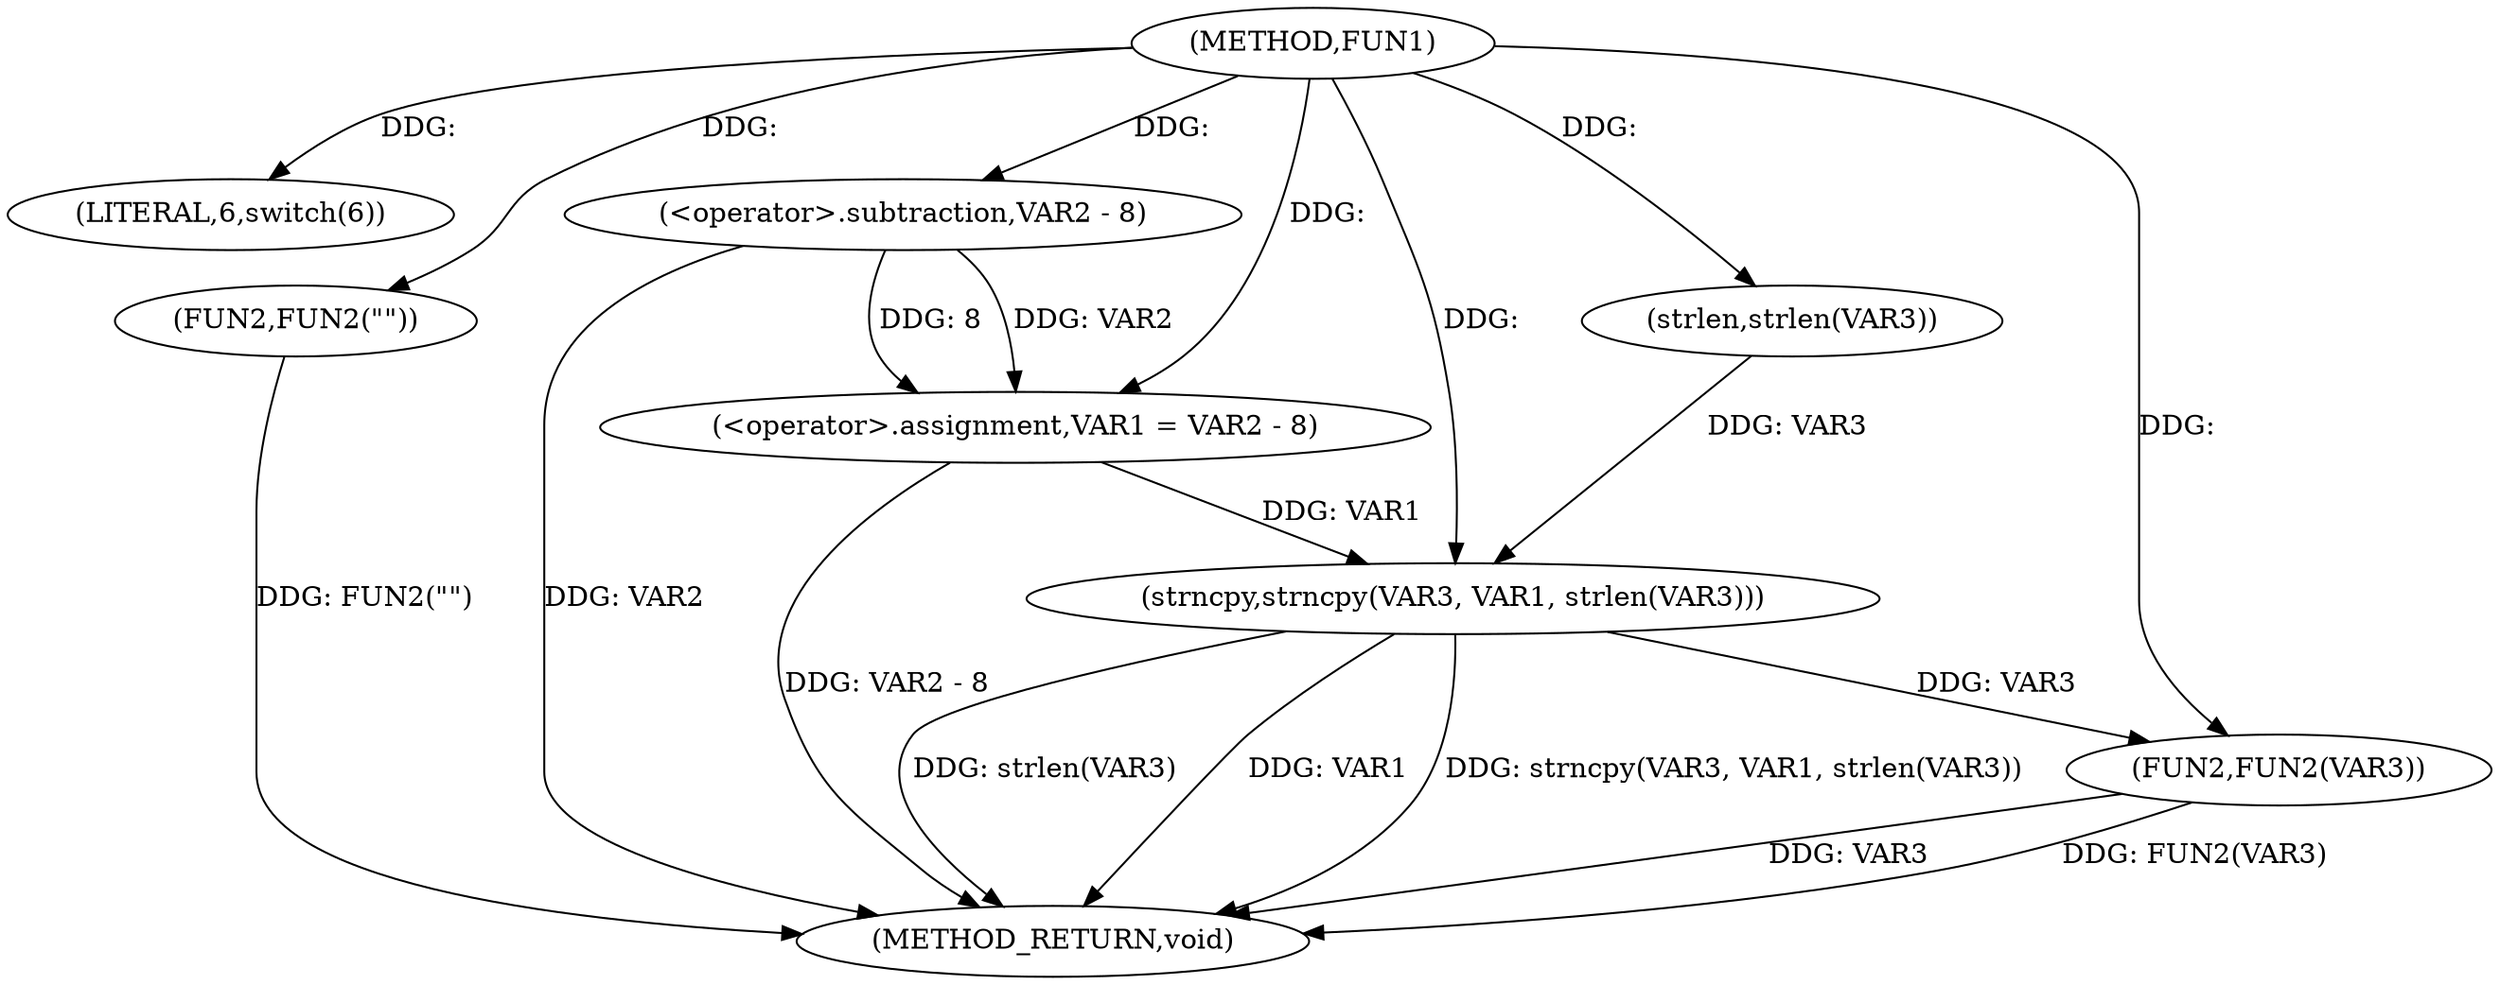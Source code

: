 digraph FUN1 {  
"1000100" [label = "(METHOD,FUN1)" ]
"1000127" [label = "(METHOD_RETURN,void)" ]
"1000105" [label = "(LITERAL,6,switch(6))" ]
"1000108" [label = "(<operator>.assignment,VAR1 = VAR2 - 8)" ]
"1000110" [label = "(<operator>.subtraction,VAR2 - 8)" ]
"1000115" [label = "(FUN2,FUN2(\"\"))" ]
"1000120" [label = "(strncpy,strncpy(VAR3, VAR1, strlen(VAR3)))" ]
"1000123" [label = "(strlen,strlen(VAR3))" ]
"1000125" [label = "(FUN2,FUN2(VAR3))" ]
  "1000125" -> "1000127"  [ label = "DDG: VAR3"] 
  "1000125" -> "1000127"  [ label = "DDG: FUN2(VAR3)"] 
  "1000120" -> "1000127"  [ label = "DDG: strlen(VAR3)"] 
  "1000115" -> "1000127"  [ label = "DDG: FUN2(\"\")"] 
  "1000120" -> "1000127"  [ label = "DDG: VAR1"] 
  "1000110" -> "1000127"  [ label = "DDG: VAR2"] 
  "1000108" -> "1000127"  [ label = "DDG: VAR2 - 8"] 
  "1000120" -> "1000127"  [ label = "DDG: strncpy(VAR3, VAR1, strlen(VAR3))"] 
  "1000100" -> "1000105"  [ label = "DDG: "] 
  "1000110" -> "1000108"  [ label = "DDG: VAR2"] 
  "1000110" -> "1000108"  [ label = "DDG: 8"] 
  "1000100" -> "1000108"  [ label = "DDG: "] 
  "1000100" -> "1000110"  [ label = "DDG: "] 
  "1000100" -> "1000115"  [ label = "DDG: "] 
  "1000123" -> "1000120"  [ label = "DDG: VAR3"] 
  "1000100" -> "1000120"  [ label = "DDG: "] 
  "1000108" -> "1000120"  [ label = "DDG: VAR1"] 
  "1000100" -> "1000123"  [ label = "DDG: "] 
  "1000120" -> "1000125"  [ label = "DDG: VAR3"] 
  "1000100" -> "1000125"  [ label = "DDG: "] 
}
